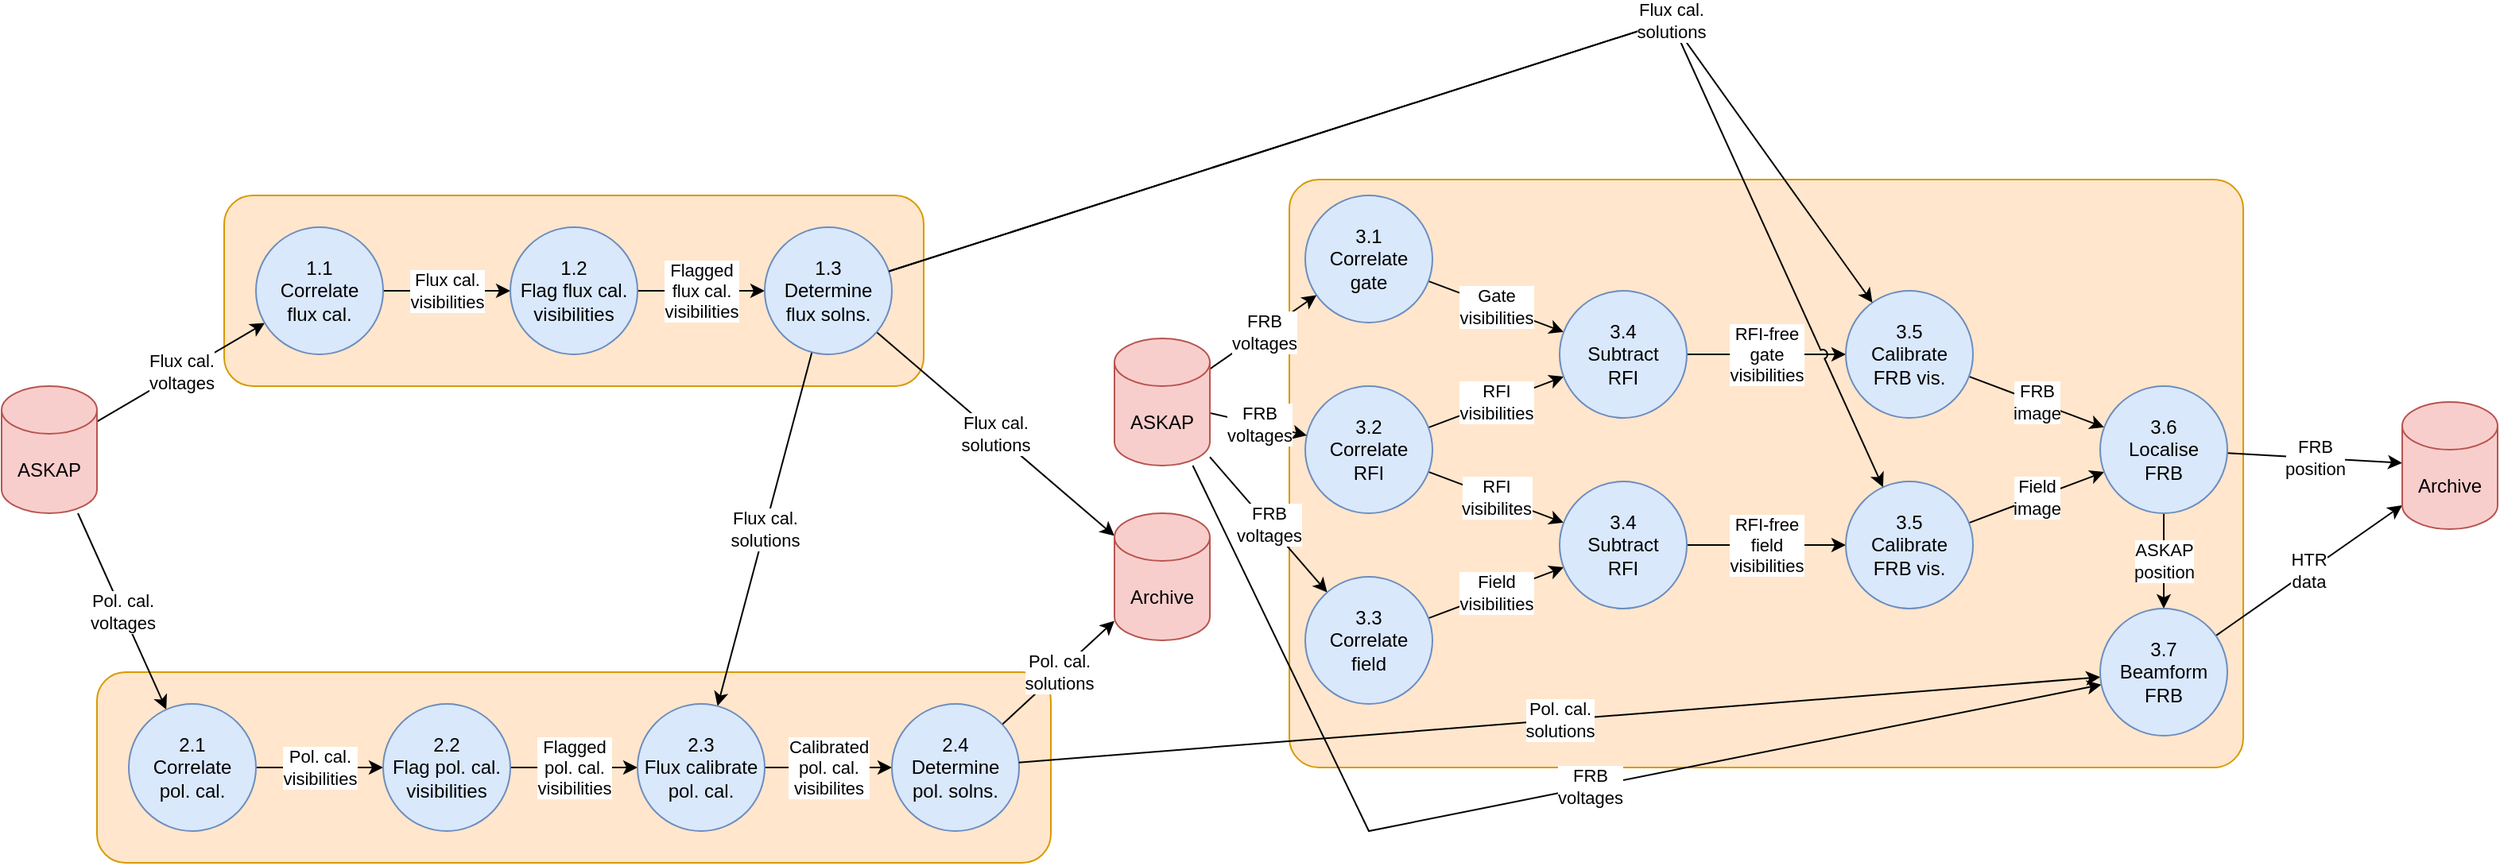 <mxfile version="16.5.1" type="device"><diagram id="gcxjtLj0oeJaBNfVaEG3" name="Page-1"><mxGraphModel dx="1673" dy="2211" grid="1" gridSize="10" guides="1" tooltips="1" connect="1" arrows="1" fold="1" page="1" pageScale="1" pageWidth="827" pageHeight="1169" math="0" shadow="0"><root><mxCell id="0"/><mxCell id="1" parent="0"/><mxCell id="NzUWpiGh0RvhwA2LRnxw-60" value="" style="rounded=1;whiteSpace=wrap;html=1;fillColor=#ffe6cc;strokeColor=#d79b00;arcSize=5;" vertex="1" parent="1"><mxGeometry x="870" y="50" width="600" height="370" as="geometry"/></mxCell><mxCell id="NzUWpiGh0RvhwA2LRnxw-23" value="" style="rounded=1;whiteSpace=wrap;html=1;fillColor=#ffe6cc;strokeColor=#d79b00;" vertex="1" parent="1"><mxGeometry x="120" y="360" width="600" height="120" as="geometry"/></mxCell><mxCell id="NzUWpiGh0RvhwA2LRnxw-22" value="" style="rounded=1;whiteSpace=wrap;html=1;fillColor=#ffe6cc;strokeColor=#d79b00;" vertex="1" parent="1"><mxGeometry x="200" y="60" width="440" height="120" as="geometry"/></mxCell><mxCell id="NzUWpiGh0RvhwA2LRnxw-3" value="Flux cal.&lt;br&gt;voltages" style="rounded=0;orthogonalLoop=1;jettySize=auto;html=1;" edge="1" parent="1" source="NzUWpiGh0RvhwA2LRnxw-1" target="NzUWpiGh0RvhwA2LRnxw-2"><mxGeometry relative="1" as="geometry"/></mxCell><mxCell id="NzUWpiGh0RvhwA2LRnxw-11" value="Pol. cal.&lt;br&gt;voltages" style="edgeStyle=none;rounded=0;orthogonalLoop=1;jettySize=auto;html=1;" edge="1" parent="1" source="NzUWpiGh0RvhwA2LRnxw-1" target="NzUWpiGh0RvhwA2LRnxw-10"><mxGeometry relative="1" as="geometry"/></mxCell><mxCell id="NzUWpiGh0RvhwA2LRnxw-1" value="ASKAP" style="shape=cylinder3;whiteSpace=wrap;html=1;boundedLbl=1;backgroundOutline=1;size=15;fillColor=#f8cecc;strokeColor=#b85450;" vertex="1" parent="1"><mxGeometry x="60" y="180" width="60" height="80" as="geometry"/></mxCell><mxCell id="NzUWpiGh0RvhwA2LRnxw-5" value="Flux cal.&lt;br&gt;visibilities" style="edgeStyle=none;rounded=0;orthogonalLoop=1;jettySize=auto;html=1;" edge="1" parent="1" source="NzUWpiGh0RvhwA2LRnxw-2" target="NzUWpiGh0RvhwA2LRnxw-4"><mxGeometry relative="1" as="geometry"/></mxCell><mxCell id="NzUWpiGh0RvhwA2LRnxw-2" value="1.1&lt;br&gt;Correlate&lt;br&gt;flux cal." style="ellipse;whiteSpace=wrap;html=1;aspect=fixed;fillColor=#dae8fc;strokeColor=#6c8ebf;" vertex="1" parent="1"><mxGeometry x="220" y="80" width="80" height="80" as="geometry"/></mxCell><mxCell id="NzUWpiGh0RvhwA2LRnxw-7" value="Flagged&lt;br&gt;flux cal.&lt;br&gt;visibilities" style="edgeStyle=none;rounded=0;orthogonalLoop=1;jettySize=auto;html=1;" edge="1" parent="1" source="NzUWpiGh0RvhwA2LRnxw-4" target="NzUWpiGh0RvhwA2LRnxw-6"><mxGeometry relative="1" as="geometry"/></mxCell><mxCell id="NzUWpiGh0RvhwA2LRnxw-4" value="1.2&lt;br&gt;Flag flux cal. visibilities" style="ellipse;whiteSpace=wrap;html=1;aspect=fixed;fillColor=#dae8fc;strokeColor=#6c8ebf;" vertex="1" parent="1"><mxGeometry x="380" y="80" width="80" height="80" as="geometry"/></mxCell><mxCell id="NzUWpiGh0RvhwA2LRnxw-9" value="Flux cal.&lt;br&gt;solutions" style="edgeStyle=none;rounded=0;orthogonalLoop=1;jettySize=auto;html=1;" edge="1" parent="1" source="NzUWpiGh0RvhwA2LRnxw-6" target="NzUWpiGh0RvhwA2LRnxw-8"><mxGeometry relative="1" as="geometry"/></mxCell><mxCell id="NzUWpiGh0RvhwA2LRnxw-20" value="Flux cal.&lt;br&gt;solutions" style="edgeStyle=none;rounded=0;orthogonalLoop=1;jettySize=auto;html=1;" edge="1" parent="1" source="NzUWpiGh0RvhwA2LRnxw-6" target="NzUWpiGh0RvhwA2LRnxw-14"><mxGeometry relative="1" as="geometry"/></mxCell><mxCell id="NzUWpiGh0RvhwA2LRnxw-6" value="1.3&lt;br&gt;Determine&lt;br&gt;flux solns." style="ellipse;whiteSpace=wrap;html=1;aspect=fixed;fillColor=#dae8fc;strokeColor=#6c8ebf;" vertex="1" parent="1"><mxGeometry x="540" y="80" width="80" height="80" as="geometry"/></mxCell><mxCell id="NzUWpiGh0RvhwA2LRnxw-8" value="Archive" style="shape=cylinder3;whiteSpace=wrap;html=1;boundedLbl=1;backgroundOutline=1;size=15;fillColor=#f8cecc;strokeColor=#b85450;" vertex="1" parent="1"><mxGeometry x="760" y="260" width="60" height="80" as="geometry"/></mxCell><mxCell id="NzUWpiGh0RvhwA2LRnxw-13" value="Pol. cal.&lt;br&gt;visibilities" style="edgeStyle=none;rounded=0;orthogonalLoop=1;jettySize=auto;html=1;" edge="1" parent="1" source="NzUWpiGh0RvhwA2LRnxw-10" target="NzUWpiGh0RvhwA2LRnxw-12"><mxGeometry relative="1" as="geometry"/></mxCell><mxCell id="NzUWpiGh0RvhwA2LRnxw-10" value="2.1&lt;br&gt;Correlate&lt;br&gt;pol. cal." style="ellipse;whiteSpace=wrap;html=1;aspect=fixed;fillColor=#dae8fc;strokeColor=#6c8ebf;" vertex="1" parent="1"><mxGeometry x="140" y="380" width="80" height="80" as="geometry"/></mxCell><mxCell id="NzUWpiGh0RvhwA2LRnxw-15" value="Flagged&lt;br&gt;pol. cal.&lt;br&gt;visibilities" style="edgeStyle=none;rounded=0;orthogonalLoop=1;jettySize=auto;labelBorderColor=none;labelBackgroundColor=default;html=1;" edge="1" parent="1" source="NzUWpiGh0RvhwA2LRnxw-12" target="NzUWpiGh0RvhwA2LRnxw-14"><mxGeometry relative="1" as="geometry"/></mxCell><mxCell id="NzUWpiGh0RvhwA2LRnxw-12" value="2.2&lt;br&gt;Flag pol. cal.&lt;br&gt;visibilities" style="ellipse;whiteSpace=wrap;html=1;aspect=fixed;fillColor=#dae8fc;strokeColor=#6c8ebf;" vertex="1" parent="1"><mxGeometry x="300" y="380" width="80" height="80" as="geometry"/></mxCell><mxCell id="NzUWpiGh0RvhwA2LRnxw-17" value="Calibrated&lt;br&gt;pol. cal.&lt;br&gt;visibilites" style="edgeStyle=none;rounded=0;orthogonalLoop=1;jettySize=auto;html=1;" edge="1" parent="1" source="NzUWpiGh0RvhwA2LRnxw-14" target="NzUWpiGh0RvhwA2LRnxw-16"><mxGeometry relative="1" as="geometry"/></mxCell><mxCell id="NzUWpiGh0RvhwA2LRnxw-14" value="2.3&lt;br&gt;Flux calibrate&lt;br&gt;pol. cal." style="ellipse;whiteSpace=wrap;html=1;aspect=fixed;fillColor=#dae8fc;strokeColor=#6c8ebf;" vertex="1" parent="1"><mxGeometry x="460" y="380" width="80" height="80" as="geometry"/></mxCell><mxCell id="NzUWpiGh0RvhwA2LRnxw-19" value="Pol. cal.&lt;br&gt;solutions" style="edgeStyle=none;rounded=0;orthogonalLoop=1;jettySize=auto;html=1;" edge="1" parent="1" source="NzUWpiGh0RvhwA2LRnxw-16" target="NzUWpiGh0RvhwA2LRnxw-8"><mxGeometry relative="1" as="geometry"/></mxCell><mxCell id="NzUWpiGh0RvhwA2LRnxw-16" value="2.4&lt;br&gt;Determine&lt;br&gt;pol. solns." style="ellipse;whiteSpace=wrap;html=1;aspect=fixed;fillColor=#dae8fc;strokeColor=#6c8ebf;" vertex="1" parent="1"><mxGeometry x="620" y="380" width="80" height="80" as="geometry"/></mxCell><mxCell id="NzUWpiGh0RvhwA2LRnxw-28" value="Gate&lt;br&gt;visibilities" style="edgeStyle=none;rounded=0;orthogonalLoop=1;jettySize=auto;html=1;labelBackgroundColor=default;labelBorderColor=none;fontColor=default;" edge="1" parent="1" source="NzUWpiGh0RvhwA2LRnxw-21" target="NzUWpiGh0RvhwA2LRnxw-27"><mxGeometry relative="1" as="geometry"/></mxCell><mxCell id="NzUWpiGh0RvhwA2LRnxw-21" value="3.1&lt;br&gt;Correlate&lt;br&gt;gate" style="ellipse;whiteSpace=wrap;html=1;aspect=fixed;fillColor=#dae8fc;strokeColor=#6c8ebf;" vertex="1" parent="1"><mxGeometry x="880" y="60" width="80" height="80" as="geometry"/></mxCell><mxCell id="NzUWpiGh0RvhwA2LRnxw-29" value="RFI&lt;br&gt;visibilities" style="edgeStyle=none;rounded=0;orthogonalLoop=1;jettySize=auto;html=1;labelBackgroundColor=default;labelBorderColor=none;fontColor=default;" edge="1" parent="1" source="NzUWpiGh0RvhwA2LRnxw-25" target="NzUWpiGh0RvhwA2LRnxw-27"><mxGeometry relative="1" as="geometry"/></mxCell><mxCell id="NzUWpiGh0RvhwA2LRnxw-32" value="RFI&lt;br&gt;visibilites" style="edgeStyle=none;rounded=0;orthogonalLoop=1;jettySize=auto;html=1;labelBackgroundColor=default;labelBorderColor=none;fontColor=default;" edge="1" parent="1" source="NzUWpiGh0RvhwA2LRnxw-25" target="NzUWpiGh0RvhwA2LRnxw-30"><mxGeometry relative="1" as="geometry"/></mxCell><mxCell id="NzUWpiGh0RvhwA2LRnxw-25" value="3.2&lt;br&gt;Correlate&lt;br&gt;RFI" style="ellipse;whiteSpace=wrap;html=1;aspect=fixed;fillColor=#dae8fc;strokeColor=#6c8ebf;" vertex="1" parent="1"><mxGeometry x="880" y="180" width="80" height="80" as="geometry"/></mxCell><mxCell id="NzUWpiGh0RvhwA2LRnxw-31" value="Field&lt;br&gt;visibilities" style="edgeStyle=none;rounded=0;orthogonalLoop=1;jettySize=auto;html=1;labelBackgroundColor=default;labelBorderColor=none;fontColor=default;" edge="1" parent="1" source="NzUWpiGh0RvhwA2LRnxw-26" target="NzUWpiGh0RvhwA2LRnxw-30"><mxGeometry relative="1" as="geometry"/></mxCell><mxCell id="NzUWpiGh0RvhwA2LRnxw-26" value="3.3&lt;br&gt;Correlate&lt;br&gt;field" style="ellipse;whiteSpace=wrap;html=1;aspect=fixed;fillColor=#dae8fc;strokeColor=#6c8ebf;" vertex="1" parent="1"><mxGeometry x="880" y="300" width="80" height="80" as="geometry"/></mxCell><mxCell id="NzUWpiGh0RvhwA2LRnxw-34" value="RFI-free&lt;br&gt;gate&lt;br&gt;visibilities" style="edgeStyle=none;rounded=0;orthogonalLoop=1;jettySize=auto;html=1;labelBackgroundColor=default;labelBorderColor=none;fontColor=default;" edge="1" parent="1" source="NzUWpiGh0RvhwA2LRnxw-27" target="NzUWpiGh0RvhwA2LRnxw-33"><mxGeometry relative="1" as="geometry"/></mxCell><mxCell id="NzUWpiGh0RvhwA2LRnxw-27" value="3.4&lt;br&gt;Subtract&lt;br&gt;RFI" style="ellipse;whiteSpace=wrap;html=1;aspect=fixed;fillColor=#dae8fc;strokeColor=#6c8ebf;" vertex="1" parent="1"><mxGeometry x="1040" y="120" width="80" height="80" as="geometry"/></mxCell><mxCell id="NzUWpiGh0RvhwA2LRnxw-38" value="RFI-free&lt;br&gt;field&lt;br&gt;visibilities" style="edgeStyle=none;rounded=0;orthogonalLoop=1;jettySize=auto;html=1;labelBackgroundColor=default;labelBorderColor=none;fontColor=default;" edge="1" parent="1" source="NzUWpiGh0RvhwA2LRnxw-30" target="NzUWpiGh0RvhwA2LRnxw-36"><mxGeometry relative="1" as="geometry"/></mxCell><mxCell id="NzUWpiGh0RvhwA2LRnxw-30" value="3.4&lt;br&gt;Subtract&lt;br&gt;RFI" style="ellipse;whiteSpace=wrap;html=1;aspect=fixed;fillColor=#dae8fc;strokeColor=#6c8ebf;" vertex="1" parent="1"><mxGeometry x="1040" y="240" width="80" height="80" as="geometry"/></mxCell><mxCell id="NzUWpiGh0RvhwA2LRnxw-43" value="FRB&lt;br&gt;image" style="edgeStyle=none;rounded=0;orthogonalLoop=1;jettySize=auto;html=1;labelBackgroundColor=default;labelBorderColor=none;fontColor=default;" edge="1" parent="1" source="NzUWpiGh0RvhwA2LRnxw-33" target="NzUWpiGh0RvhwA2LRnxw-42"><mxGeometry relative="1" as="geometry"/></mxCell><mxCell id="NzUWpiGh0RvhwA2LRnxw-33" value="3.5&lt;br&gt;Calibrate&lt;br&gt;FRB vis." style="ellipse;whiteSpace=wrap;html=1;aspect=fixed;fillColor=#dae8fc;strokeColor=#6c8ebf;" vertex="1" parent="1"><mxGeometry x="1220" y="120" width="80" height="80" as="geometry"/></mxCell><mxCell id="NzUWpiGh0RvhwA2LRnxw-44" value="Field&lt;br&gt;image" style="edgeStyle=none;rounded=0;orthogonalLoop=1;jettySize=auto;html=1;labelBackgroundColor=default;labelBorderColor=none;fontColor=default;" edge="1" parent="1" source="NzUWpiGh0RvhwA2LRnxw-36" target="NzUWpiGh0RvhwA2LRnxw-42"><mxGeometry relative="1" as="geometry"/></mxCell><mxCell id="NzUWpiGh0RvhwA2LRnxw-36" value="3.5&lt;br&gt;Calibrate&lt;br&gt;FRB vis." style="ellipse;whiteSpace=wrap;html=1;aspect=fixed;fillColor=#dae8fc;strokeColor=#6c8ebf;" vertex="1" parent="1"><mxGeometry x="1220" y="240" width="80" height="80" as="geometry"/></mxCell><mxCell id="NzUWpiGh0RvhwA2LRnxw-56" value="ASKAP&lt;br&gt;position" style="edgeStyle=none;rounded=0;jumpStyle=none;orthogonalLoop=1;jettySize=auto;html=1;labelBackgroundColor=default;labelBorderColor=none;fontColor=default;" edge="1" parent="1" source="NzUWpiGh0RvhwA2LRnxw-42" target="NzUWpiGh0RvhwA2LRnxw-54"><mxGeometry relative="1" as="geometry"/></mxCell><mxCell id="NzUWpiGh0RvhwA2LRnxw-57" value="FRB&lt;br&gt;position" style="edgeStyle=none;rounded=0;jumpStyle=none;orthogonalLoop=1;jettySize=auto;html=1;labelBackgroundColor=default;labelBorderColor=none;fontColor=default;" edge="1" parent="1" source="NzUWpiGh0RvhwA2LRnxw-42" target="NzUWpiGh0RvhwA2LRnxw-55"><mxGeometry relative="1" as="geometry"/></mxCell><mxCell id="NzUWpiGh0RvhwA2LRnxw-42" value="3.6&lt;br&gt;Localise&lt;br&gt;FRB" style="ellipse;whiteSpace=wrap;html=1;aspect=fixed;fillColor=#dae8fc;strokeColor=#6c8ebf;" vertex="1" parent="1"><mxGeometry x="1380" y="180" width="80" height="80" as="geometry"/></mxCell><mxCell id="NzUWpiGh0RvhwA2LRnxw-46" value="" style="edgeStyle=none;rounded=0;orthogonalLoop=1;jettySize=auto;html=1;labelBackgroundColor=default;labelBorderColor=none;fontColor=default;jumpStyle=arc;" edge="1" parent="1" source="NzUWpiGh0RvhwA2LRnxw-6" target="NzUWpiGh0RvhwA2LRnxw-33"><mxGeometry relative="1" as="geometry"><Array as="points"><mxPoint x="1110" y="-50"/></Array></mxGeometry></mxCell><mxCell id="NzUWpiGh0RvhwA2LRnxw-45" value="Pol. cal.&lt;br&gt;solutions" style="edgeStyle=none;rounded=0;orthogonalLoop=1;jettySize=auto;html=1;labelBackgroundColor=default;labelBorderColor=none;fontColor=default;jumpStyle=arc;" edge="1" parent="1" source="NzUWpiGh0RvhwA2LRnxw-16" target="NzUWpiGh0RvhwA2LRnxw-54"><mxGeometry relative="1" as="geometry"/></mxCell><mxCell id="NzUWpiGh0RvhwA2LRnxw-50" value="FRB&lt;br&gt;voltages" style="edgeStyle=none;rounded=0;jumpStyle=none;orthogonalLoop=1;jettySize=auto;html=1;labelBackgroundColor=default;labelBorderColor=none;fontColor=default;" edge="1" parent="1" source="NzUWpiGh0RvhwA2LRnxw-49" target="NzUWpiGh0RvhwA2LRnxw-21"><mxGeometry relative="1" as="geometry"/></mxCell><mxCell id="NzUWpiGh0RvhwA2LRnxw-51" value="FRB&lt;br&gt;voltages" style="edgeStyle=none;rounded=0;jumpStyle=none;orthogonalLoop=1;jettySize=auto;html=1;labelBackgroundColor=default;labelBorderColor=none;fontColor=default;" edge="1" parent="1" source="NzUWpiGh0RvhwA2LRnxw-49" target="NzUWpiGh0RvhwA2LRnxw-25"><mxGeometry relative="1" as="geometry"/></mxCell><mxCell id="NzUWpiGh0RvhwA2LRnxw-52" value="FRB&lt;br&gt;voltages" style="edgeStyle=none;rounded=0;jumpStyle=none;orthogonalLoop=1;jettySize=auto;html=1;labelBackgroundColor=default;labelBorderColor=none;fontColor=default;" edge="1" parent="1" source="NzUWpiGh0RvhwA2LRnxw-49" target="NzUWpiGh0RvhwA2LRnxw-26"><mxGeometry relative="1" as="geometry"/></mxCell><mxCell id="NzUWpiGh0RvhwA2LRnxw-59" value="FRB&lt;br&gt;voltages" style="edgeStyle=none;rounded=0;jumpStyle=none;orthogonalLoop=1;jettySize=auto;html=1;labelBackgroundColor=default;labelBorderColor=none;fontColor=default;" edge="1" parent="1" source="NzUWpiGh0RvhwA2LRnxw-49" target="NzUWpiGh0RvhwA2LRnxw-54"><mxGeometry x="0.091" relative="1" as="geometry"><Array as="points"><mxPoint x="920" y="460"/></Array><mxPoint x="1" as="offset"/></mxGeometry></mxCell><mxCell id="NzUWpiGh0RvhwA2LRnxw-49" value="ASKAP" style="shape=cylinder3;whiteSpace=wrap;html=1;boundedLbl=1;backgroundOutline=1;size=15;fillColor=#f8cecc;strokeColor=#b85450;" vertex="1" parent="1"><mxGeometry x="760" y="150" width="60" height="80" as="geometry"/></mxCell><mxCell id="NzUWpiGh0RvhwA2LRnxw-53" value="Flux cal.&lt;br&gt;solutions" style="edgeStyle=none;rounded=0;orthogonalLoop=1;jettySize=auto;html=1;labelBackgroundColor=default;labelBorderColor=none;fontColor=default;jumpStyle=arc;" edge="1" parent="1" source="NzUWpiGh0RvhwA2LRnxw-6" target="NzUWpiGh0RvhwA2LRnxw-36"><mxGeometry x="0.231" relative="1" as="geometry"><mxPoint x="628.154" y="117.989" as="sourcePoint"/><mxPoint x="1247.812" y="136.718" as="targetPoint"/><Array as="points"><mxPoint x="1110" y="-50"/></Array><mxPoint as="offset"/></mxGeometry></mxCell><mxCell id="NzUWpiGh0RvhwA2LRnxw-58" value="HTR&lt;br&gt;data" style="edgeStyle=none;rounded=0;jumpStyle=none;orthogonalLoop=1;jettySize=auto;html=1;entryX=0;entryY=1;entryDx=0;entryDy=-15;entryPerimeter=0;labelBackgroundColor=default;labelBorderColor=none;fontColor=default;" edge="1" parent="1" source="NzUWpiGh0RvhwA2LRnxw-54" target="NzUWpiGh0RvhwA2LRnxw-55"><mxGeometry relative="1" as="geometry"/></mxCell><mxCell id="NzUWpiGh0RvhwA2LRnxw-54" value="3.7&lt;br&gt;Beamform&lt;br&gt;FRB" style="ellipse;whiteSpace=wrap;html=1;aspect=fixed;fillColor=#dae8fc;strokeColor=#6c8ebf;" vertex="1" parent="1"><mxGeometry x="1380" y="320" width="80" height="80" as="geometry"/></mxCell><mxCell id="NzUWpiGh0RvhwA2LRnxw-55" value="Archive" style="shape=cylinder3;whiteSpace=wrap;html=1;boundedLbl=1;backgroundOutline=1;size=15;fillColor=#f8cecc;strokeColor=#b85450;" vertex="1" parent="1"><mxGeometry x="1570" y="190" width="60" height="80" as="geometry"/></mxCell></root></mxGraphModel></diagram></mxfile>
